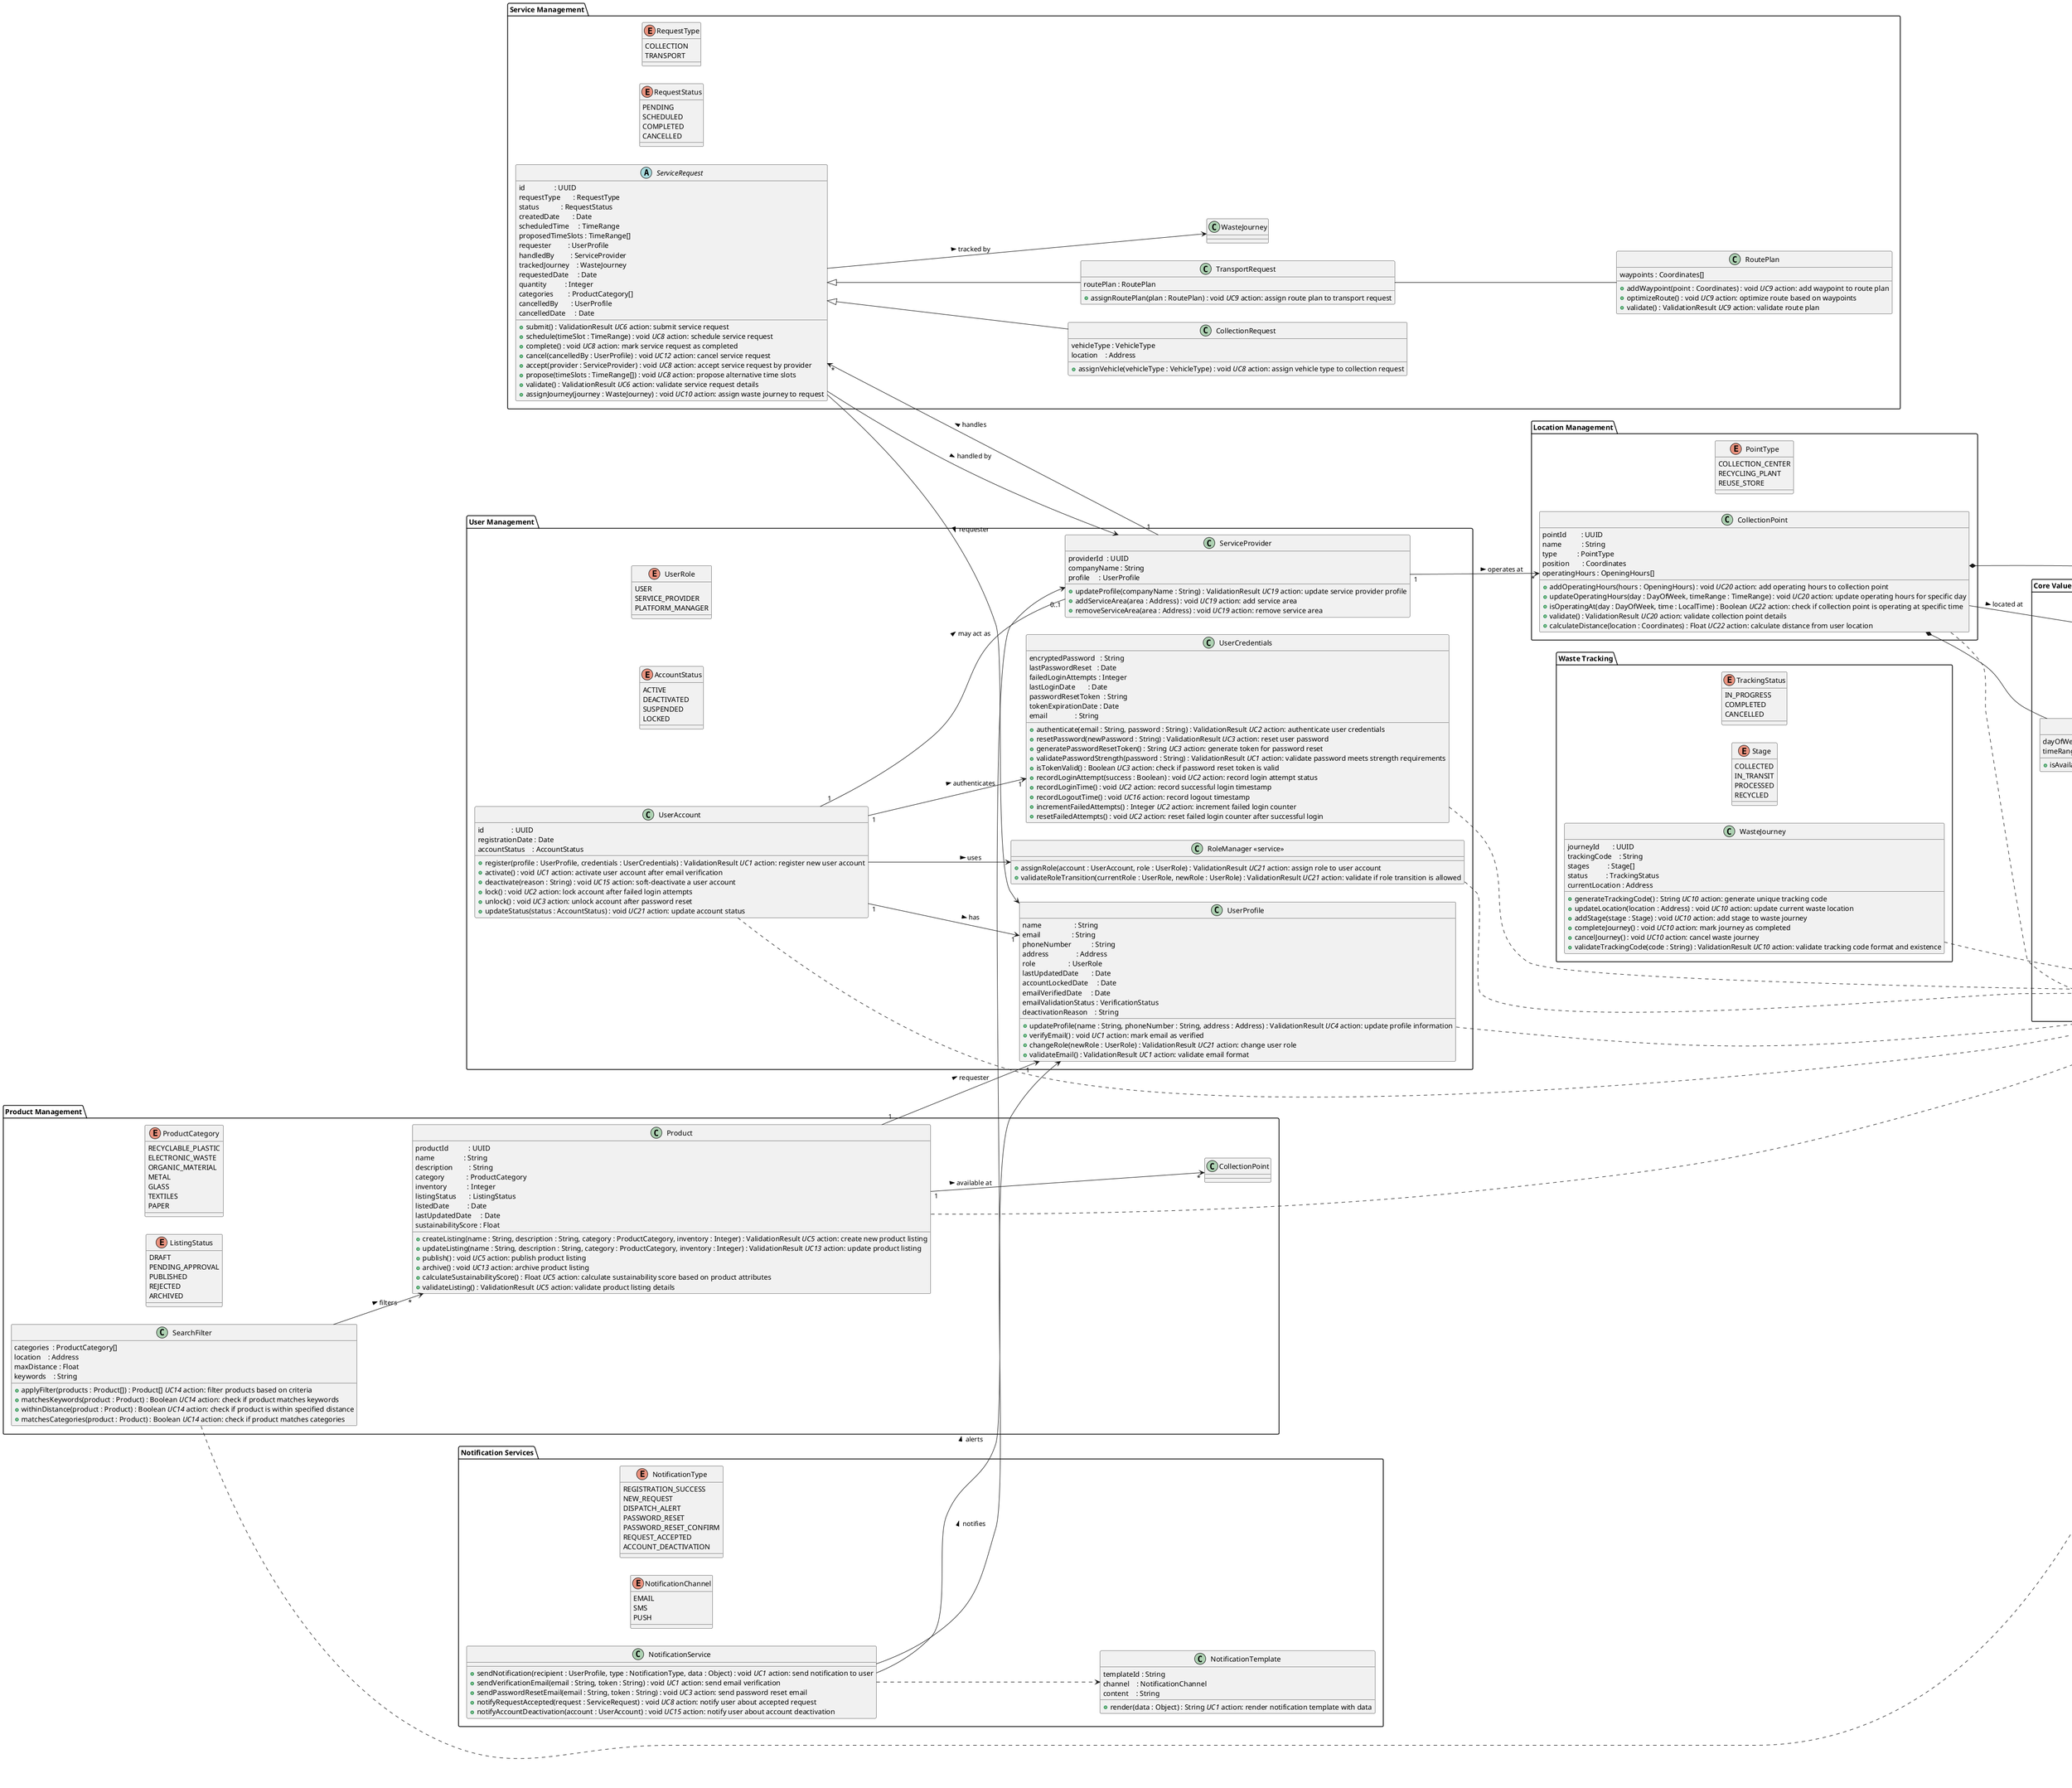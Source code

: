 @startuml
left to right direction
' ──────────────────────────────────────────────
'  CORE VALUE OBJECTS
' ──────────────────────────────────────────────
package "Core Value Objects" {
enum VerificationStatus {
VERIFIED
UNVERIFIED
}
enum VehicleType {
TRUCK
VAN
CARGO_BIKE
BICYCLE
MOTORCYCLE
COMPACTOR
ELECTRIC_VAN
CARGO_VAN
}
enum DayOfWeek {
MON
TUE
WED
THU
FRI
SAT
SUN
}
class ValidationResult {
valid    : Boolean
messages : String[]
}
class Coordinates {
latitude  : Float
longitude : Float
}
class Address {
street           : String
city             : String
zipCode          : String
country          : String
position         : Coordinates
validationStatus : VerificationStatus

+validate() : ValidationResult //UC1 //action: validate address format and existence
+verify() : void //UC1 //action: mark address as verified
}
class TimeRange {
start : LocalTime
end   : LocalTime

+overlaps(other : TimeRange) : Boolean //UC19 //action: check if time ranges overlap
+contains(time : LocalTime) : Boolean //UC8 //action: check if a specific time is within the range
}
class OpeningHours {
dayOfWeek : DayOfWeek
timeRange : TimeRange

+isAvailableAt(day : DayOfWeek, time : LocalTime) : Boolean //UC8 //action: check if service is available at specific day and time
}
Address *-- Coordinates
OpeningHours -- TimeRange
}
' ──────────────────────────────────────────────
'  USER MANAGEMENT
' ──────────────────────────────────────────────
package "User Management" {
enum UserRole {
USER
SERVICE_PROVIDER
PLATFORM_MANAGER
}
enum AccountStatus {
ACTIVE
DEACTIVATED
SUSPENDED
LOCKED
}
class UserAccount {
id               : UUID
registrationDate : Date
accountStatus    : AccountStatus

+register(profile : UserProfile, credentials : UserCredentials) : ValidationResult //UC1 //action: register new user account
+activate() : void //UC1 //action: activate user account after email verification
+deactivate(reason : String) : void //UC15 //action: soft-deactivate a user account
+lock() : void //UC2 //action: lock account after failed login attempts
+unlock() : void //UC3 //action: unlock account after password reset
+updateStatus(status : AccountStatus) : void //UC21 //action: update account status
}
class UserProfile {
name                  : String
email                 : String
phoneNumber           : String
address               : Address
role                  : UserRole
lastUpdatedDate       : Date
accountLockedDate     : Date
emailVerifiedDate     : Date
emailValidationStatus : VerificationStatus
deactivationReason    : String

+updateProfile(name : String, phoneNumber : String, address : Address) : ValidationResult //UC4 //action: update profile information
+verifyEmail() : void //UC1 //action: mark email as verified
+changeRole(newRole : UserRole) : ValidationResult //UC21 //action: change user role
+validateEmail() : ValidationResult //UC1 //action: validate email format
}
class UserCredentials {
encryptedPassword   : String
lastPasswordReset   : Date
failedLoginAttempts : Integer
lastLoginDate       : Date
passwordResetToken  : String
tokenExpirationDate : Date
email               : String

+authenticate(email : String, password : String) : ValidationResult //UC2 //action: authenticate user credentials
+resetPassword(newPassword : String) : ValidationResult //UC3 //action: reset user password
+generatePasswordResetToken() : String //UC3 //action: generate token for password reset
+validatePasswordStrength(password : String) : ValidationResult //UC1 //action: validate password meets strength requirements
+isTokenValid() : Boolean //UC3 //action: check if password reset token is valid
+recordLoginAttempt(success : Boolean) : void //UC2 //action: record login attempt status
+recordLoginTime() : void //UC2 //action: record successful login timestamp
+recordLogoutTime() : void //UC16 //action: record logout timestamp
+incrementFailedAttempts() : Integer //UC2 //action: increment failed login counter
+resetFailedAttempts() : void //UC2 //action: reset failed login counter after successful login
}
class ServiceProvider {
providerId  : UUID
companyName : String
profile     : UserProfile

+updateProfile(companyName : String) : ValidationResult //UC19 //action: update service provider profile
+addServiceArea(area : Address) : void //UC19 //action: add service area
+removeServiceArea(area : Address) : void //UC19 //action: remove service area
}
class "RoleManager <<service>>" as RoleManager {
+assignRole(account : UserAccount, role : UserRole) : ValidationResult //UC21 //action: assign role to user account
+validateRoleTransition(currentRole : UserRole, newRole : UserRole) : ValidationResult //UC21 //action: validate if role transition is allowed
}
UserAccount ..> ValidationResult
UserProfile ..> ValidationResult
UserCredentials ..> ValidationResult
RoleManager ..> ValidationResult
UserAccount "1" --> "1" UserProfile : has >
UserAccount "1" --> "1" UserCredentials : authenticates >
UserAccount --> RoleManager : uses >
UserAccount "1" -- "0..1" ServiceProvider : may act as >
}
' ──────────────────────────────────────────────
'  SERVICE MANAGEMENT
' ──────────────────────────────────────────────
package "Service Management" {
enum RequestType {
COLLECTION
TRANSPORT
}
enum RequestStatus {
PENDING
SCHEDULED
COMPLETED
CANCELLED
}
abstract class ServiceRequest {
id                : UUID
requestType       : RequestType
status            : RequestStatus
createdDate       : Date
scheduledTime     : TimeRange
proposedTimeSlots : TimeRange[]
requester         : UserProfile
handledBy         : ServiceProvider
trackedJourney    : WasteJourney
requestedDate     : Date
quantity          : Integer
categories        : ProductCategory[]
cancelledBy       : UserProfile
cancelledDate     : Date

+submit() : ValidationResult //UC6 //action: submit service request
+schedule(timeSlot : TimeRange) : void //UC8 //action: schedule service request
+complete() : void //UC8 //action: mark service request as completed
+cancel(cancelledBy : UserProfile) : void //UC12 //action: cancel service request
+accept(provider : ServiceProvider) : void //UC8 //action: accept service request by provider
+propose(timeSlots : TimeRange[]) : void //UC8 //action: propose alternative time slots
+validate() : ValidationResult //UC6 //action: validate service request details
+assignJourney(journey : WasteJourney) : void //UC10 //action: assign waste journey to request
}
class CollectionRequest extends ServiceRequest {
vehicleType : VehicleType
location    : Address

+assignVehicle(vehicleType : VehicleType) : void //UC8 //action: assign vehicle type to collection request
}
class TransportRequest extends ServiceRequest {
routePlan : RoutePlan

+assignRoutePlan(plan : RoutePlan) : void //UC9 //action: assign route plan to transport request
}
class RoutePlan {
waypoints : Coordinates[]

+addWaypoint(point : Coordinates) : void //UC9 //action: add waypoint to route plan
+optimizeRoute() : void //UC9 //action: optimize route based on waypoints
+validate() : ValidationResult //UC9 //action: validate route plan
}
ServiceProvider "1" --> "*" ServiceRequest : handles >
TransportRequest -- RoutePlan
ServiceRequest --> WasteJourney : tracked by >
ServiceRequest --> UserProfile : requester >
ServiceRequest --> ServiceProvider : handled by >
}
' ──────────────────────────────────────────────
'  WASTE TRACKING
' ──────────────────────────────────────────────
package "Waste Tracking" {
enum TrackingStatus {
IN_PROGRESS
COMPLETED
CANCELLED
}
enum Stage {
COLLECTED
IN_TRANSIT
PROCESSED
RECYCLED
}
class WasteJourney {
journeyId       : UUID
trackingCode    : String
stages          : Stage[]
status          : TrackingStatus
currentLocation : Address

+generateTrackingCode() : String //UC10 //action: generate unique tracking code
+updateLocation(location : Address) : void //UC10 //action: update current waste location
+addStage(stage : Stage) : void //UC10 //action: add stage to waste journey
+completeJourney() : void //UC10 //action: mark journey as completed
+cancelJourney() : void //UC10 //action: cancel waste journey
+validateTrackingCode(code : String) : ValidationResult //UC10 //action: validate tracking code format and existence
}
WasteJourney ..> ValidationResult
}
' ──────────────────────────────────────────────
'  PRODUCT MANAGEMENT
' ──────────────────────────────────────────────
package "Product Management" {
enum ProductCategory {
RECYCLABLE_PLASTIC
ELECTRONIC_WASTE
ORGANIC_MATERIAL
METAL
GLASS
TEXTILES
PAPER
}
enum ListingStatus {
DRAFT
PENDING_APPROVAL
PUBLISHED
REJECTED
ARCHIVED
}
class Product {
productId           : UUID
name                : String
description         : String
category            : ProductCategory
inventory           : Integer
listingStatus       : ListingStatus
listedDate          : Date
lastUpdatedDate     : Date
sustainabilityScore : Float

+createListing(name : String, description : String, category : ProductCategory, inventory : Integer) : ValidationResult //UC5 //action: create new product listing
+updateListing(name : String, description : String, category : ProductCategory, inventory : Integer) : ValidationResult //UC13 //action: update product listing
+publish() : void //UC5 //action: publish product listing
+archive() : void //UC13 //action: archive product listing
+calculateSustainabilityScore() : Float //UC5 //action: calculate sustainability score based on product attributes
+validateListing() : ValidationResult //UC5 //action: validate product listing details
}
class SearchFilter {
categories  : ProductCategory[]
location    : Address
maxDistance : Float
keywords    : String

+applyFilter(products : Product[]) : Product[] //UC14 //action: filter products based on criteria
+matchesKeywords(product : Product) : Boolean //UC14 //action: check if product matches keywords
+withinDistance(product : Product) : Boolean //UC14 //action: check if product is within specified distance
+matchesCategories(product : Product) : Boolean //UC14 //action: check if product matches categories
}
Product ..> ValidationResult
SearchFilter ..> ValidationResult
Product "1" --> "*" CollectionPoint : available at >
Product "1" --> "1" UserProfile      : requester >
SearchFilter --> "*" Product            : filters >
}
' ──────────────────────────────────────────────
'  LOCATION MANAGEMENT
' ──────────────────────────────────────────────
package "Location Management" {
enum PointType {
COLLECTION_CENTER
RECYCLING_PLANT
REUSE_STORE
}
class CollectionPoint {
pointId        : UUID
name           : String
type           : PointType
position       : Coordinates
operatingHours : OpeningHours[]

+addOperatingHours(hours : OpeningHours) : void //UC20 //action: add operating hours to collection point
+updateOperatingHours(day : DayOfWeek, timeRange : TimeRange) : void //UC20 //action: update operating hours for specific day
+isOperatingAt(day : DayOfWeek, time : LocalTime) : Boolean //UC22 //action: check if collection point is operating at specific time
+validate() : ValidationResult //UC20 //action: validate collection point details
+calculateDistance(location : Coordinates) : Float //UC22 //action: calculate distance from user location
}
CollectionPoint ..> ValidationResult
CollectionPoint *-- Coordinates
CollectionPoint *-- OpeningHours
CollectionPoint -- Address : located at >
ServiceProvider "1" --> "*" CollectionPoint : operates at >
}
' ──────────────────────────────────────────────
'  NOTIFICATION SERVICES
' ──────────────────────────────────────────────
package "Notification Services" {
enum NotificationType {
REGISTRATION_SUCCESS
NEW_REQUEST
DISPATCH_ALERT
PASSWORD_RESET
PASSWORD_RESET_CONFIRM
REQUEST_ACCEPTED
ACCOUNT_DEACTIVATION
}
enum NotificationChannel{
EMAIL
SMS
PUSH
}
class NotificationTemplate {
templateId : String
channel    : NotificationChannel
content    : String

+render(data : Object) : String //UC1 //action: render notification template with data
}
class NotificationService {
+sendNotification(recipient : UserProfile, type : NotificationType, data : Object) : void //UC1 //action: send notification to user
+sendVerificationEmail(email : String, token : String) : void //UC1 //action: send email verification
+sendPasswordResetEmail(email : String, token : String) : void //UC3 //action: send password reset email
+notifyRequestAccepted(request : ServiceRequest) : void //UC8 //action: notify user about accepted request
+notifyAccountDeactivation(account : UserAccount) : void //UC15 //action: notify user about account deactivation
}
NotificationService ..> NotificationTemplate
NotificationService --> UserProfile     : notifies >
NotificationService --> ServiceProvider : alerts >
}
@enduml